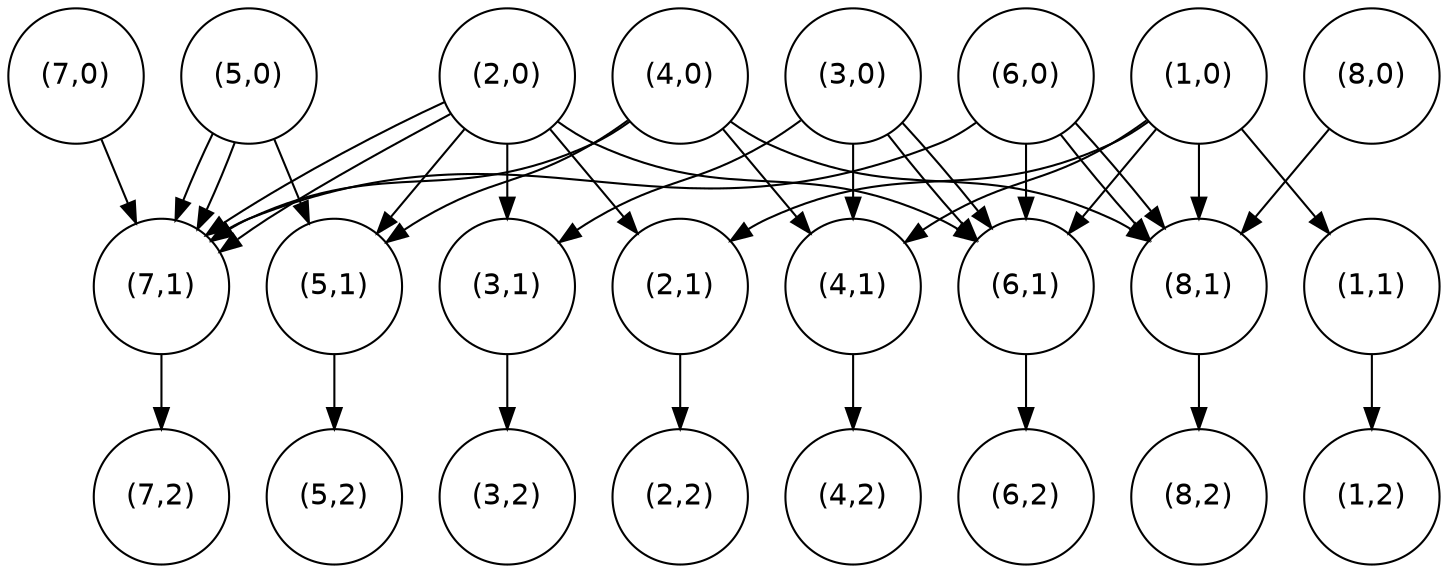 digraph expanded {
    "(7,1)" [shape=circle] [fontname="Helvetica"] [pos="7,1!"];
    "(8,2)" [shape=circle] [fontname="Helvetica"] [pos="8,2!"];
    "(1,2)" [shape=circle] [fontname="Helvetica"] [pos="1,2!"];
    "(4,1)" [shape=circle] [fontname="Helvetica"] [pos="4,1!"];
    "(2,1)" [shape=circle] [fontname="Helvetica"] [pos="2,1!"];
    "(6,2)" [shape=circle] [fontname="Helvetica"] [pos="6,2!"];
    "(4,0)" [shape=circle] [fontname="Helvetica"] [pos="4,0!"];
    "(1,0)" [shape=circle] [fontname="Helvetica"] [pos="1,0!"];
    "(8,1)" [shape=circle] [fontname="Helvetica"] [pos="8,1!"];
    "(4,2)" [shape=circle] [fontname="Helvetica"] [pos="4,2!"];
    "(7,2)" [shape=circle] [fontname="Helvetica"] [pos="7,2!"];
    "(5,2)" [shape=circle] [fontname="Helvetica"] [pos="5,2!"];
    "(6,1)" [shape=circle] [fontname="Helvetica"] [pos="6,1!"];
    "(3,1)" [shape=circle] [fontname="Helvetica"] [pos="3,1!"];
    "(5,0)" [shape=circle] [fontname="Helvetica"] [pos="5,0!"];
    "(3,0)" [shape=circle] [fontname="Helvetica"] [pos="3,0!"];
    "(3,2)" [shape=circle] [fontname="Helvetica"] [pos="3,2!"];
    "(7,0)" [shape=circle] [fontname="Helvetica"] [pos="7,0!"];
    "(8,0)" [shape=circle] [fontname="Helvetica"] [pos="8,0!"];
    "(6,0)" [shape=circle] [fontname="Helvetica"] [pos="6,0!"];
    "(2,0)" [shape=circle] [fontname="Helvetica"] [pos="2,0!"];
    "(1,1)" [shape=circle] [fontname="Helvetica"] [pos="1,1!"];
    "(5,1)" [shape=circle] [fontname="Helvetica"] [pos="5,1!"];
    "(2,2)" [shape=circle] [fontname="Helvetica"] [pos="2,2!"];
    "(7,1)" -> "(7,2)" [fontname="Helvetica"];
    "(4,1)" -> "(4,2)" [fontname="Helvetica"];
    "(2,1)" -> "(2,2)" [fontname="Helvetica"];
    "(4,0)" -> "(8,1)" [fontname="Helvetica"];
    "(4,0)" -> "(4,1)" [fontname="Helvetica"];
    "(4,0)" -> "(5,1)" [fontname="Helvetica"];
    "(4,0)" -> "(7,1)" [fontname="Helvetica"];
    "(1,0)" -> "(8,1)" [fontname="Helvetica"];
    "(1,0)" -> "(4,1)" [fontname="Helvetica"];
    "(1,0)" -> "(1,1)" [fontname="Helvetica"];
    "(1,0)" -> "(2,1)" [fontname="Helvetica"];
    "(1,0)" -> "(6,1)" [fontname="Helvetica"];
    "(8,1)" -> "(8,2)" [fontname="Helvetica"];
    "(6,1)" -> "(6,2)" [fontname="Helvetica"];
    "(3,1)" -> "(3,2)" [fontname="Helvetica"];
    "(5,0)" -> "(5,1)" [fontname="Helvetica"];
    "(5,0)" -> "(7,1)" [fontname="Helvetica"];
    "(5,0)" -> "(7,1)" [fontname="Helvetica"];
    "(3,0)" -> "(3,1)" [fontname="Helvetica"];
    "(3,0)" -> "(4,1)" [fontname="Helvetica"];
    "(3,0)" -> "(6,1)" [fontname="Helvetica"];
    "(3,0)" -> "(6,1)" [fontname="Helvetica"];
    "(7,0)" -> "(7,1)" [fontname="Helvetica"];
    "(8,0)" -> "(8,1)" [fontname="Helvetica"];
    "(6,0)" -> "(8,1)" [fontname="Helvetica"];
    "(6,0)" -> "(8,1)" [fontname="Helvetica"];
    "(6,0)" -> "(6,1)" [fontname="Helvetica"];
    "(6,0)" -> "(7,1)" [fontname="Helvetica"];
    "(2,0)" -> "(3,1)" [fontname="Helvetica"];
    "(2,0)" -> "(2,1)" [fontname="Helvetica"];
    "(2,0)" -> "(5,1)" [fontname="Helvetica"];
    "(2,0)" -> "(6,1)" [fontname="Helvetica"];
    "(2,0)" -> "(7,1)" [fontname="Helvetica"];
    "(2,0)" -> "(7,1)" [fontname="Helvetica"];
    "(1,1)" -> "(1,2)" [fontname="Helvetica"];
    "(5,1)" -> "(5,2)" [fontname="Helvetica"];
}